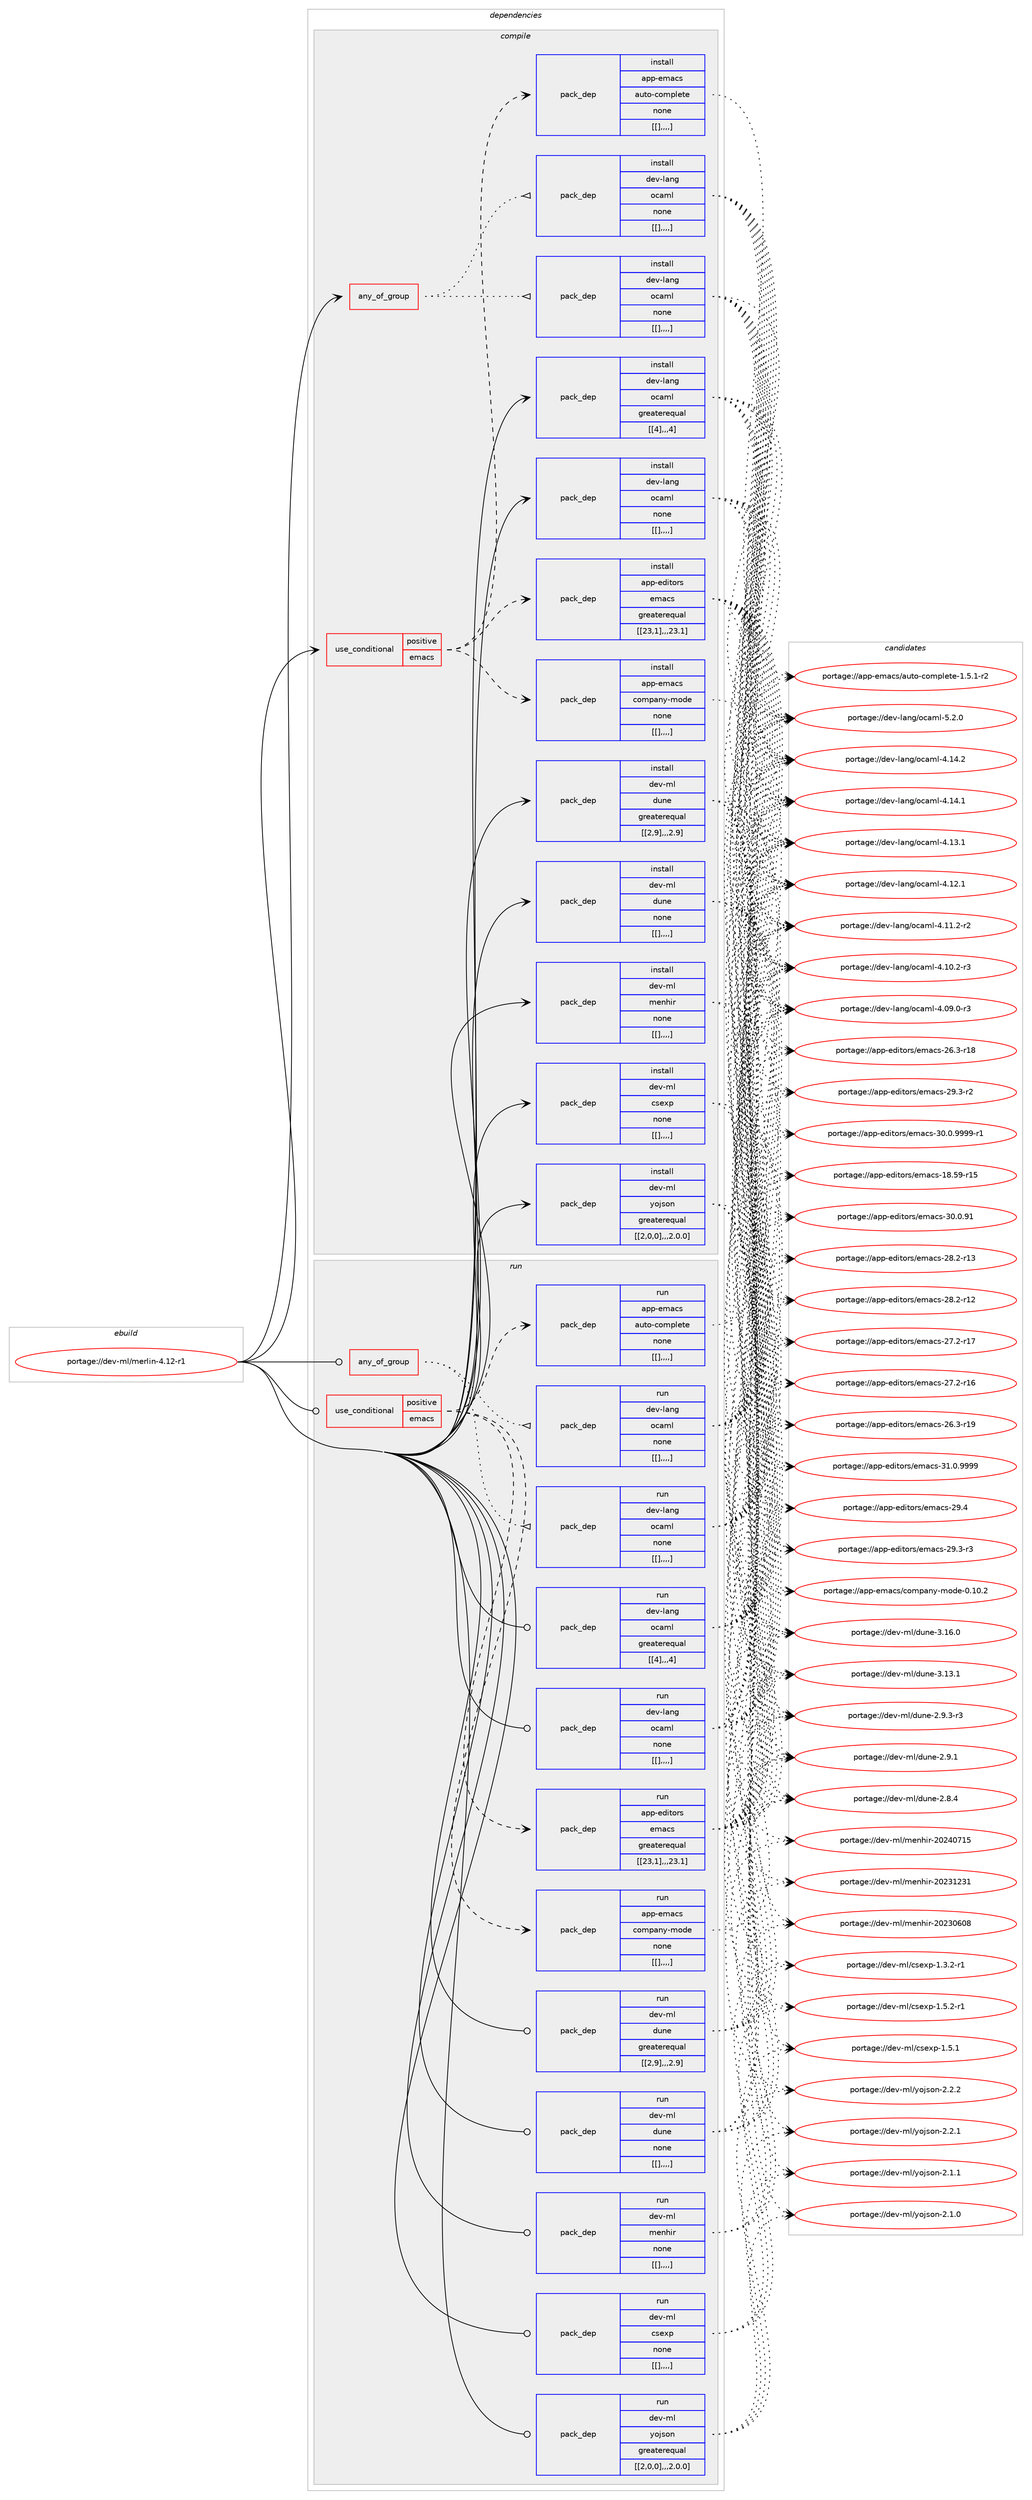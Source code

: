 digraph prolog {

# *************
# Graph options
# *************

newrank=true;
concentrate=true;
compound=true;
graph [rankdir=LR,fontname=Helvetica,fontsize=10,ranksep=1.5];#, ranksep=2.5, nodesep=0.2];
edge  [arrowhead=vee];
node  [fontname=Helvetica,fontsize=10];

# **********
# The ebuild
# **********

subgraph cluster_leftcol {
color=gray;
label=<<i>ebuild</i>>;
id [label="portage://dev-ml/merlin-4.12-r1", color=red, width=4, href="../dev-ml/merlin-4.12-r1.svg"];
}

# ****************
# The dependencies
# ****************

subgraph cluster_midcol {
color=gray;
label=<<i>dependencies</i>>;
subgraph cluster_compile {
fillcolor="#eeeeee";
style=filled;
label=<<i>compile</i>>;
subgraph any1018 {
dependency121885 [label=<<TABLE BORDER="0" CELLBORDER="1" CELLSPACING="0" CELLPADDING="4"><TR><TD CELLPADDING="10">any_of_group</TD></TR></TABLE>>, shape=none, color=red];subgraph pack90421 {
dependency121886 [label=<<TABLE BORDER="0" CELLBORDER="1" CELLSPACING="0" CELLPADDING="4" WIDTH="220"><TR><TD ROWSPAN="6" CELLPADDING="30">pack_dep</TD></TR><TR><TD WIDTH="110">install</TD></TR><TR><TD>dev-lang</TD></TR><TR><TD>ocaml</TD></TR><TR><TD>none</TD></TR><TR><TD>[[],,,,]</TD></TR></TABLE>>, shape=none, color=blue];
}
dependency121885:e -> dependency121886:w [weight=20,style="dotted",arrowhead="oinv"];
subgraph pack90422 {
dependency121887 [label=<<TABLE BORDER="0" CELLBORDER="1" CELLSPACING="0" CELLPADDING="4" WIDTH="220"><TR><TD ROWSPAN="6" CELLPADDING="30">pack_dep</TD></TR><TR><TD WIDTH="110">install</TD></TR><TR><TD>dev-lang</TD></TR><TR><TD>ocaml</TD></TR><TR><TD>none</TD></TR><TR><TD>[[],,,,]</TD></TR></TABLE>>, shape=none, color=blue];
}
dependency121885:e -> dependency121887:w [weight=20,style="dotted",arrowhead="oinv"];
}
id:e -> dependency121885:w [weight=20,style="solid",arrowhead="vee"];
subgraph cond30296 {
dependency121888 [label=<<TABLE BORDER="0" CELLBORDER="1" CELLSPACING="0" CELLPADDING="4"><TR><TD ROWSPAN="3" CELLPADDING="10">use_conditional</TD></TR><TR><TD>positive</TD></TR><TR><TD>emacs</TD></TR></TABLE>>, shape=none, color=red];
subgraph pack90423 {
dependency121889 [label=<<TABLE BORDER="0" CELLBORDER="1" CELLSPACING="0" CELLPADDING="4" WIDTH="220"><TR><TD ROWSPAN="6" CELLPADDING="30">pack_dep</TD></TR><TR><TD WIDTH="110">install</TD></TR><TR><TD>app-editors</TD></TR><TR><TD>emacs</TD></TR><TR><TD>greaterequal</TD></TR><TR><TD>[[23,1],,,23.1]</TD></TR></TABLE>>, shape=none, color=blue];
}
dependency121888:e -> dependency121889:w [weight=20,style="dashed",arrowhead="vee"];
subgraph pack90424 {
dependency121890 [label=<<TABLE BORDER="0" CELLBORDER="1" CELLSPACING="0" CELLPADDING="4" WIDTH="220"><TR><TD ROWSPAN="6" CELLPADDING="30">pack_dep</TD></TR><TR><TD WIDTH="110">install</TD></TR><TR><TD>app-emacs</TD></TR><TR><TD>auto-complete</TD></TR><TR><TD>none</TD></TR><TR><TD>[[],,,,]</TD></TR></TABLE>>, shape=none, color=blue];
}
dependency121888:e -> dependency121890:w [weight=20,style="dashed",arrowhead="vee"];
subgraph pack90425 {
dependency121891 [label=<<TABLE BORDER="0" CELLBORDER="1" CELLSPACING="0" CELLPADDING="4" WIDTH="220"><TR><TD ROWSPAN="6" CELLPADDING="30">pack_dep</TD></TR><TR><TD WIDTH="110">install</TD></TR><TR><TD>app-emacs</TD></TR><TR><TD>company-mode</TD></TR><TR><TD>none</TD></TR><TR><TD>[[],,,,]</TD></TR></TABLE>>, shape=none, color=blue];
}
dependency121888:e -> dependency121891:w [weight=20,style="dashed",arrowhead="vee"];
}
id:e -> dependency121888:w [weight=20,style="solid",arrowhead="vee"];
subgraph pack90426 {
dependency121892 [label=<<TABLE BORDER="0" CELLBORDER="1" CELLSPACING="0" CELLPADDING="4" WIDTH="220"><TR><TD ROWSPAN="6" CELLPADDING="30">pack_dep</TD></TR><TR><TD WIDTH="110">install</TD></TR><TR><TD>dev-lang</TD></TR><TR><TD>ocaml</TD></TR><TR><TD>greaterequal</TD></TR><TR><TD>[[4],,,4]</TD></TR></TABLE>>, shape=none, color=blue];
}
id:e -> dependency121892:w [weight=20,style="solid",arrowhead="vee"];
subgraph pack90427 {
dependency121893 [label=<<TABLE BORDER="0" CELLBORDER="1" CELLSPACING="0" CELLPADDING="4" WIDTH="220"><TR><TD ROWSPAN="6" CELLPADDING="30">pack_dep</TD></TR><TR><TD WIDTH="110">install</TD></TR><TR><TD>dev-lang</TD></TR><TR><TD>ocaml</TD></TR><TR><TD>none</TD></TR><TR><TD>[[],,,,]</TD></TR></TABLE>>, shape=none, color=blue];
}
id:e -> dependency121893:w [weight=20,style="solid",arrowhead="vee"];
subgraph pack90428 {
dependency121894 [label=<<TABLE BORDER="0" CELLBORDER="1" CELLSPACING="0" CELLPADDING="4" WIDTH="220"><TR><TD ROWSPAN="6" CELLPADDING="30">pack_dep</TD></TR><TR><TD WIDTH="110">install</TD></TR><TR><TD>dev-ml</TD></TR><TR><TD>csexp</TD></TR><TR><TD>none</TD></TR><TR><TD>[[],,,,]</TD></TR></TABLE>>, shape=none, color=blue];
}
id:e -> dependency121894:w [weight=20,style="solid",arrowhead="vee"];
subgraph pack90429 {
dependency121895 [label=<<TABLE BORDER="0" CELLBORDER="1" CELLSPACING="0" CELLPADDING="4" WIDTH="220"><TR><TD ROWSPAN="6" CELLPADDING="30">pack_dep</TD></TR><TR><TD WIDTH="110">install</TD></TR><TR><TD>dev-ml</TD></TR><TR><TD>dune</TD></TR><TR><TD>greaterequal</TD></TR><TR><TD>[[2,9],,,2.9]</TD></TR></TABLE>>, shape=none, color=blue];
}
id:e -> dependency121895:w [weight=20,style="solid",arrowhead="vee"];
subgraph pack90430 {
dependency121896 [label=<<TABLE BORDER="0" CELLBORDER="1" CELLSPACING="0" CELLPADDING="4" WIDTH="220"><TR><TD ROWSPAN="6" CELLPADDING="30">pack_dep</TD></TR><TR><TD WIDTH="110">install</TD></TR><TR><TD>dev-ml</TD></TR><TR><TD>dune</TD></TR><TR><TD>none</TD></TR><TR><TD>[[],,,,]</TD></TR></TABLE>>, shape=none, color=blue];
}
id:e -> dependency121896:w [weight=20,style="solid",arrowhead="vee"];
subgraph pack90431 {
dependency121897 [label=<<TABLE BORDER="0" CELLBORDER="1" CELLSPACING="0" CELLPADDING="4" WIDTH="220"><TR><TD ROWSPAN="6" CELLPADDING="30">pack_dep</TD></TR><TR><TD WIDTH="110">install</TD></TR><TR><TD>dev-ml</TD></TR><TR><TD>menhir</TD></TR><TR><TD>none</TD></TR><TR><TD>[[],,,,]</TD></TR></TABLE>>, shape=none, color=blue];
}
id:e -> dependency121897:w [weight=20,style="solid",arrowhead="vee"];
subgraph pack90432 {
dependency121898 [label=<<TABLE BORDER="0" CELLBORDER="1" CELLSPACING="0" CELLPADDING="4" WIDTH="220"><TR><TD ROWSPAN="6" CELLPADDING="30">pack_dep</TD></TR><TR><TD WIDTH="110">install</TD></TR><TR><TD>dev-ml</TD></TR><TR><TD>yojson</TD></TR><TR><TD>greaterequal</TD></TR><TR><TD>[[2,0,0],,,2.0.0]</TD></TR></TABLE>>, shape=none, color=blue];
}
id:e -> dependency121898:w [weight=20,style="solid",arrowhead="vee"];
}
subgraph cluster_compileandrun {
fillcolor="#eeeeee";
style=filled;
label=<<i>compile and run</i>>;
}
subgraph cluster_run {
fillcolor="#eeeeee";
style=filled;
label=<<i>run</i>>;
subgraph any1019 {
dependency121899 [label=<<TABLE BORDER="0" CELLBORDER="1" CELLSPACING="0" CELLPADDING="4"><TR><TD CELLPADDING="10">any_of_group</TD></TR></TABLE>>, shape=none, color=red];subgraph pack90433 {
dependency121900 [label=<<TABLE BORDER="0" CELLBORDER="1" CELLSPACING="0" CELLPADDING="4" WIDTH="220"><TR><TD ROWSPAN="6" CELLPADDING="30">pack_dep</TD></TR><TR><TD WIDTH="110">run</TD></TR><TR><TD>dev-lang</TD></TR><TR><TD>ocaml</TD></TR><TR><TD>none</TD></TR><TR><TD>[[],,,,]</TD></TR></TABLE>>, shape=none, color=blue];
}
dependency121899:e -> dependency121900:w [weight=20,style="dotted",arrowhead="oinv"];
subgraph pack90434 {
dependency121901 [label=<<TABLE BORDER="0" CELLBORDER="1" CELLSPACING="0" CELLPADDING="4" WIDTH="220"><TR><TD ROWSPAN="6" CELLPADDING="30">pack_dep</TD></TR><TR><TD WIDTH="110">run</TD></TR><TR><TD>dev-lang</TD></TR><TR><TD>ocaml</TD></TR><TR><TD>none</TD></TR><TR><TD>[[],,,,]</TD></TR></TABLE>>, shape=none, color=blue];
}
dependency121899:e -> dependency121901:w [weight=20,style="dotted",arrowhead="oinv"];
}
id:e -> dependency121899:w [weight=20,style="solid",arrowhead="odot"];
subgraph cond30297 {
dependency121902 [label=<<TABLE BORDER="0" CELLBORDER="1" CELLSPACING="0" CELLPADDING="4"><TR><TD ROWSPAN="3" CELLPADDING="10">use_conditional</TD></TR><TR><TD>positive</TD></TR><TR><TD>emacs</TD></TR></TABLE>>, shape=none, color=red];
subgraph pack90435 {
dependency121903 [label=<<TABLE BORDER="0" CELLBORDER="1" CELLSPACING="0" CELLPADDING="4" WIDTH="220"><TR><TD ROWSPAN="6" CELLPADDING="30">pack_dep</TD></TR><TR><TD WIDTH="110">run</TD></TR><TR><TD>app-editors</TD></TR><TR><TD>emacs</TD></TR><TR><TD>greaterequal</TD></TR><TR><TD>[[23,1],,,23.1]</TD></TR></TABLE>>, shape=none, color=blue];
}
dependency121902:e -> dependency121903:w [weight=20,style="dashed",arrowhead="vee"];
subgraph pack90436 {
dependency121904 [label=<<TABLE BORDER="0" CELLBORDER="1" CELLSPACING="0" CELLPADDING="4" WIDTH="220"><TR><TD ROWSPAN="6" CELLPADDING="30">pack_dep</TD></TR><TR><TD WIDTH="110">run</TD></TR><TR><TD>app-emacs</TD></TR><TR><TD>auto-complete</TD></TR><TR><TD>none</TD></TR><TR><TD>[[],,,,]</TD></TR></TABLE>>, shape=none, color=blue];
}
dependency121902:e -> dependency121904:w [weight=20,style="dashed",arrowhead="vee"];
subgraph pack90437 {
dependency121905 [label=<<TABLE BORDER="0" CELLBORDER="1" CELLSPACING="0" CELLPADDING="4" WIDTH="220"><TR><TD ROWSPAN="6" CELLPADDING="30">pack_dep</TD></TR><TR><TD WIDTH="110">run</TD></TR><TR><TD>app-emacs</TD></TR><TR><TD>company-mode</TD></TR><TR><TD>none</TD></TR><TR><TD>[[],,,,]</TD></TR></TABLE>>, shape=none, color=blue];
}
dependency121902:e -> dependency121905:w [weight=20,style="dashed",arrowhead="vee"];
}
id:e -> dependency121902:w [weight=20,style="solid",arrowhead="odot"];
subgraph pack90438 {
dependency121906 [label=<<TABLE BORDER="0" CELLBORDER="1" CELLSPACING="0" CELLPADDING="4" WIDTH="220"><TR><TD ROWSPAN="6" CELLPADDING="30">pack_dep</TD></TR><TR><TD WIDTH="110">run</TD></TR><TR><TD>dev-lang</TD></TR><TR><TD>ocaml</TD></TR><TR><TD>greaterequal</TD></TR><TR><TD>[[4],,,4]</TD></TR></TABLE>>, shape=none, color=blue];
}
id:e -> dependency121906:w [weight=20,style="solid",arrowhead="odot"];
subgraph pack90439 {
dependency121907 [label=<<TABLE BORDER="0" CELLBORDER="1" CELLSPACING="0" CELLPADDING="4" WIDTH="220"><TR><TD ROWSPAN="6" CELLPADDING="30">pack_dep</TD></TR><TR><TD WIDTH="110">run</TD></TR><TR><TD>dev-lang</TD></TR><TR><TD>ocaml</TD></TR><TR><TD>none</TD></TR><TR><TD>[[],,,,]</TD></TR></TABLE>>, shape=none, color=blue];
}
id:e -> dependency121907:w [weight=20,style="solid",arrowhead="odot"];
subgraph pack90440 {
dependency121908 [label=<<TABLE BORDER="0" CELLBORDER="1" CELLSPACING="0" CELLPADDING="4" WIDTH="220"><TR><TD ROWSPAN="6" CELLPADDING="30">pack_dep</TD></TR><TR><TD WIDTH="110">run</TD></TR><TR><TD>dev-ml</TD></TR><TR><TD>csexp</TD></TR><TR><TD>none</TD></TR><TR><TD>[[],,,,]</TD></TR></TABLE>>, shape=none, color=blue];
}
id:e -> dependency121908:w [weight=20,style="solid",arrowhead="odot"];
subgraph pack90441 {
dependency121909 [label=<<TABLE BORDER="0" CELLBORDER="1" CELLSPACING="0" CELLPADDING="4" WIDTH="220"><TR><TD ROWSPAN="6" CELLPADDING="30">pack_dep</TD></TR><TR><TD WIDTH="110">run</TD></TR><TR><TD>dev-ml</TD></TR><TR><TD>dune</TD></TR><TR><TD>greaterequal</TD></TR><TR><TD>[[2,9],,,2.9]</TD></TR></TABLE>>, shape=none, color=blue];
}
id:e -> dependency121909:w [weight=20,style="solid",arrowhead="odot"];
subgraph pack90442 {
dependency121910 [label=<<TABLE BORDER="0" CELLBORDER="1" CELLSPACING="0" CELLPADDING="4" WIDTH="220"><TR><TD ROWSPAN="6" CELLPADDING="30">pack_dep</TD></TR><TR><TD WIDTH="110">run</TD></TR><TR><TD>dev-ml</TD></TR><TR><TD>dune</TD></TR><TR><TD>none</TD></TR><TR><TD>[[],,,,]</TD></TR></TABLE>>, shape=none, color=blue];
}
id:e -> dependency121910:w [weight=20,style="solid",arrowhead="odot"];
subgraph pack90443 {
dependency121911 [label=<<TABLE BORDER="0" CELLBORDER="1" CELLSPACING="0" CELLPADDING="4" WIDTH="220"><TR><TD ROWSPAN="6" CELLPADDING="30">pack_dep</TD></TR><TR><TD WIDTH="110">run</TD></TR><TR><TD>dev-ml</TD></TR><TR><TD>menhir</TD></TR><TR><TD>none</TD></TR><TR><TD>[[],,,,]</TD></TR></TABLE>>, shape=none, color=blue];
}
id:e -> dependency121911:w [weight=20,style="solid",arrowhead="odot"];
subgraph pack90444 {
dependency121912 [label=<<TABLE BORDER="0" CELLBORDER="1" CELLSPACING="0" CELLPADDING="4" WIDTH="220"><TR><TD ROWSPAN="6" CELLPADDING="30">pack_dep</TD></TR><TR><TD WIDTH="110">run</TD></TR><TR><TD>dev-ml</TD></TR><TR><TD>yojson</TD></TR><TR><TD>greaterequal</TD></TR><TR><TD>[[2,0,0],,,2.0.0]</TD></TR></TABLE>>, shape=none, color=blue];
}
id:e -> dependency121912:w [weight=20,style="solid",arrowhead="odot"];
}
}

# **************
# The candidates
# **************

subgraph cluster_choices {
rank=same;
color=gray;
label=<<i>candidates</i>>;

subgraph choice90421 {
color=black;
nodesep=1;
choice1001011184510897110103471119997109108455346504648 [label="portage://dev-lang/ocaml-5.2.0", color=red, width=4,href="../dev-lang/ocaml-5.2.0.svg"];
choice100101118451089711010347111999710910845524649524650 [label="portage://dev-lang/ocaml-4.14.2", color=red, width=4,href="../dev-lang/ocaml-4.14.2.svg"];
choice100101118451089711010347111999710910845524649524649 [label="portage://dev-lang/ocaml-4.14.1", color=red, width=4,href="../dev-lang/ocaml-4.14.1.svg"];
choice100101118451089711010347111999710910845524649514649 [label="portage://dev-lang/ocaml-4.13.1", color=red, width=4,href="../dev-lang/ocaml-4.13.1.svg"];
choice100101118451089711010347111999710910845524649504649 [label="portage://dev-lang/ocaml-4.12.1", color=red, width=4,href="../dev-lang/ocaml-4.12.1.svg"];
choice1001011184510897110103471119997109108455246494946504511450 [label="portage://dev-lang/ocaml-4.11.2-r2", color=red, width=4,href="../dev-lang/ocaml-4.11.2-r2.svg"];
choice1001011184510897110103471119997109108455246494846504511451 [label="portage://dev-lang/ocaml-4.10.2-r3", color=red, width=4,href="../dev-lang/ocaml-4.10.2-r3.svg"];
choice1001011184510897110103471119997109108455246485746484511451 [label="portage://dev-lang/ocaml-4.09.0-r3", color=red, width=4,href="../dev-lang/ocaml-4.09.0-r3.svg"];
dependency121886:e -> choice1001011184510897110103471119997109108455346504648:w [style=dotted,weight="100"];
dependency121886:e -> choice100101118451089711010347111999710910845524649524650:w [style=dotted,weight="100"];
dependency121886:e -> choice100101118451089711010347111999710910845524649524649:w [style=dotted,weight="100"];
dependency121886:e -> choice100101118451089711010347111999710910845524649514649:w [style=dotted,weight="100"];
dependency121886:e -> choice100101118451089711010347111999710910845524649504649:w [style=dotted,weight="100"];
dependency121886:e -> choice1001011184510897110103471119997109108455246494946504511450:w [style=dotted,weight="100"];
dependency121886:e -> choice1001011184510897110103471119997109108455246494846504511451:w [style=dotted,weight="100"];
dependency121886:e -> choice1001011184510897110103471119997109108455246485746484511451:w [style=dotted,weight="100"];
}
subgraph choice90422 {
color=black;
nodesep=1;
choice1001011184510897110103471119997109108455346504648 [label="portage://dev-lang/ocaml-5.2.0", color=red, width=4,href="../dev-lang/ocaml-5.2.0.svg"];
choice100101118451089711010347111999710910845524649524650 [label="portage://dev-lang/ocaml-4.14.2", color=red, width=4,href="../dev-lang/ocaml-4.14.2.svg"];
choice100101118451089711010347111999710910845524649524649 [label="portage://dev-lang/ocaml-4.14.1", color=red, width=4,href="../dev-lang/ocaml-4.14.1.svg"];
choice100101118451089711010347111999710910845524649514649 [label="portage://dev-lang/ocaml-4.13.1", color=red, width=4,href="../dev-lang/ocaml-4.13.1.svg"];
choice100101118451089711010347111999710910845524649504649 [label="portage://dev-lang/ocaml-4.12.1", color=red, width=4,href="../dev-lang/ocaml-4.12.1.svg"];
choice1001011184510897110103471119997109108455246494946504511450 [label="portage://dev-lang/ocaml-4.11.2-r2", color=red, width=4,href="../dev-lang/ocaml-4.11.2-r2.svg"];
choice1001011184510897110103471119997109108455246494846504511451 [label="portage://dev-lang/ocaml-4.10.2-r3", color=red, width=4,href="../dev-lang/ocaml-4.10.2-r3.svg"];
choice1001011184510897110103471119997109108455246485746484511451 [label="portage://dev-lang/ocaml-4.09.0-r3", color=red, width=4,href="../dev-lang/ocaml-4.09.0-r3.svg"];
dependency121887:e -> choice1001011184510897110103471119997109108455346504648:w [style=dotted,weight="100"];
dependency121887:e -> choice100101118451089711010347111999710910845524649524650:w [style=dotted,weight="100"];
dependency121887:e -> choice100101118451089711010347111999710910845524649524649:w [style=dotted,weight="100"];
dependency121887:e -> choice100101118451089711010347111999710910845524649514649:w [style=dotted,weight="100"];
dependency121887:e -> choice100101118451089711010347111999710910845524649504649:w [style=dotted,weight="100"];
dependency121887:e -> choice1001011184510897110103471119997109108455246494946504511450:w [style=dotted,weight="100"];
dependency121887:e -> choice1001011184510897110103471119997109108455246494846504511451:w [style=dotted,weight="100"];
dependency121887:e -> choice1001011184510897110103471119997109108455246485746484511451:w [style=dotted,weight="100"];
}
subgraph choice90423 {
color=black;
nodesep=1;
choice971121124510110010511611111411547101109979911545514946484657575757 [label="portage://app-editors/emacs-31.0.9999", color=red, width=4,href="../app-editors/emacs-31.0.9999.svg"];
choice9711211245101100105116111114115471011099799115455148464846575757574511449 [label="portage://app-editors/emacs-30.0.9999-r1", color=red, width=4,href="../app-editors/emacs-30.0.9999-r1.svg"];
choice97112112451011001051161111141154710110997991154551484648465749 [label="portage://app-editors/emacs-30.0.91", color=red, width=4,href="../app-editors/emacs-30.0.91.svg"];
choice97112112451011001051161111141154710110997991154550574652 [label="portage://app-editors/emacs-29.4", color=red, width=4,href="../app-editors/emacs-29.4.svg"];
choice971121124510110010511611111411547101109979911545505746514511451 [label="portage://app-editors/emacs-29.3-r3", color=red, width=4,href="../app-editors/emacs-29.3-r3.svg"];
choice971121124510110010511611111411547101109979911545505746514511450 [label="portage://app-editors/emacs-29.3-r2", color=red, width=4,href="../app-editors/emacs-29.3-r2.svg"];
choice97112112451011001051161111141154710110997991154550564650451144951 [label="portage://app-editors/emacs-28.2-r13", color=red, width=4,href="../app-editors/emacs-28.2-r13.svg"];
choice97112112451011001051161111141154710110997991154550564650451144950 [label="portage://app-editors/emacs-28.2-r12", color=red, width=4,href="../app-editors/emacs-28.2-r12.svg"];
choice97112112451011001051161111141154710110997991154550554650451144955 [label="portage://app-editors/emacs-27.2-r17", color=red, width=4,href="../app-editors/emacs-27.2-r17.svg"];
choice97112112451011001051161111141154710110997991154550554650451144954 [label="portage://app-editors/emacs-27.2-r16", color=red, width=4,href="../app-editors/emacs-27.2-r16.svg"];
choice97112112451011001051161111141154710110997991154550544651451144957 [label="portage://app-editors/emacs-26.3-r19", color=red, width=4,href="../app-editors/emacs-26.3-r19.svg"];
choice97112112451011001051161111141154710110997991154550544651451144956 [label="portage://app-editors/emacs-26.3-r18", color=red, width=4,href="../app-editors/emacs-26.3-r18.svg"];
choice9711211245101100105116111114115471011099799115454956465357451144953 [label="portage://app-editors/emacs-18.59-r15", color=red, width=4,href="../app-editors/emacs-18.59-r15.svg"];
dependency121889:e -> choice971121124510110010511611111411547101109979911545514946484657575757:w [style=dotted,weight="100"];
dependency121889:e -> choice9711211245101100105116111114115471011099799115455148464846575757574511449:w [style=dotted,weight="100"];
dependency121889:e -> choice97112112451011001051161111141154710110997991154551484648465749:w [style=dotted,weight="100"];
dependency121889:e -> choice97112112451011001051161111141154710110997991154550574652:w [style=dotted,weight="100"];
dependency121889:e -> choice971121124510110010511611111411547101109979911545505746514511451:w [style=dotted,weight="100"];
dependency121889:e -> choice971121124510110010511611111411547101109979911545505746514511450:w [style=dotted,weight="100"];
dependency121889:e -> choice97112112451011001051161111141154710110997991154550564650451144951:w [style=dotted,weight="100"];
dependency121889:e -> choice97112112451011001051161111141154710110997991154550564650451144950:w [style=dotted,weight="100"];
dependency121889:e -> choice97112112451011001051161111141154710110997991154550554650451144955:w [style=dotted,weight="100"];
dependency121889:e -> choice97112112451011001051161111141154710110997991154550554650451144954:w [style=dotted,weight="100"];
dependency121889:e -> choice97112112451011001051161111141154710110997991154550544651451144957:w [style=dotted,weight="100"];
dependency121889:e -> choice97112112451011001051161111141154710110997991154550544651451144956:w [style=dotted,weight="100"];
dependency121889:e -> choice9711211245101100105116111114115471011099799115454956465357451144953:w [style=dotted,weight="100"];
}
subgraph choice90424 {
color=black;
nodesep=1;
choice97112112451011099799115479711711611145991111091121081011161014549465346494511450 [label="portage://app-emacs/auto-complete-1.5.1-r2", color=red, width=4,href="../app-emacs/auto-complete-1.5.1-r2.svg"];
dependency121890:e -> choice97112112451011099799115479711711611145991111091121081011161014549465346494511450:w [style=dotted,weight="100"];
}
subgraph choice90425 {
color=black;
nodesep=1;
choice971121124510110997991154799111109112971101214510911110010145484649484650 [label="portage://app-emacs/company-mode-0.10.2", color=red, width=4,href="../app-emacs/company-mode-0.10.2.svg"];
dependency121891:e -> choice971121124510110997991154799111109112971101214510911110010145484649484650:w [style=dotted,weight="100"];
}
subgraph choice90426 {
color=black;
nodesep=1;
choice1001011184510897110103471119997109108455346504648 [label="portage://dev-lang/ocaml-5.2.0", color=red, width=4,href="../dev-lang/ocaml-5.2.0.svg"];
choice100101118451089711010347111999710910845524649524650 [label="portage://dev-lang/ocaml-4.14.2", color=red, width=4,href="../dev-lang/ocaml-4.14.2.svg"];
choice100101118451089711010347111999710910845524649524649 [label="portage://dev-lang/ocaml-4.14.1", color=red, width=4,href="../dev-lang/ocaml-4.14.1.svg"];
choice100101118451089711010347111999710910845524649514649 [label="portage://dev-lang/ocaml-4.13.1", color=red, width=4,href="../dev-lang/ocaml-4.13.1.svg"];
choice100101118451089711010347111999710910845524649504649 [label="portage://dev-lang/ocaml-4.12.1", color=red, width=4,href="../dev-lang/ocaml-4.12.1.svg"];
choice1001011184510897110103471119997109108455246494946504511450 [label="portage://dev-lang/ocaml-4.11.2-r2", color=red, width=4,href="../dev-lang/ocaml-4.11.2-r2.svg"];
choice1001011184510897110103471119997109108455246494846504511451 [label="portage://dev-lang/ocaml-4.10.2-r3", color=red, width=4,href="../dev-lang/ocaml-4.10.2-r3.svg"];
choice1001011184510897110103471119997109108455246485746484511451 [label="portage://dev-lang/ocaml-4.09.0-r3", color=red, width=4,href="../dev-lang/ocaml-4.09.0-r3.svg"];
dependency121892:e -> choice1001011184510897110103471119997109108455346504648:w [style=dotted,weight="100"];
dependency121892:e -> choice100101118451089711010347111999710910845524649524650:w [style=dotted,weight="100"];
dependency121892:e -> choice100101118451089711010347111999710910845524649524649:w [style=dotted,weight="100"];
dependency121892:e -> choice100101118451089711010347111999710910845524649514649:w [style=dotted,weight="100"];
dependency121892:e -> choice100101118451089711010347111999710910845524649504649:w [style=dotted,weight="100"];
dependency121892:e -> choice1001011184510897110103471119997109108455246494946504511450:w [style=dotted,weight="100"];
dependency121892:e -> choice1001011184510897110103471119997109108455246494846504511451:w [style=dotted,weight="100"];
dependency121892:e -> choice1001011184510897110103471119997109108455246485746484511451:w [style=dotted,weight="100"];
}
subgraph choice90427 {
color=black;
nodesep=1;
choice1001011184510897110103471119997109108455346504648 [label="portage://dev-lang/ocaml-5.2.0", color=red, width=4,href="../dev-lang/ocaml-5.2.0.svg"];
choice100101118451089711010347111999710910845524649524650 [label="portage://dev-lang/ocaml-4.14.2", color=red, width=4,href="../dev-lang/ocaml-4.14.2.svg"];
choice100101118451089711010347111999710910845524649524649 [label="portage://dev-lang/ocaml-4.14.1", color=red, width=4,href="../dev-lang/ocaml-4.14.1.svg"];
choice100101118451089711010347111999710910845524649514649 [label="portage://dev-lang/ocaml-4.13.1", color=red, width=4,href="../dev-lang/ocaml-4.13.1.svg"];
choice100101118451089711010347111999710910845524649504649 [label="portage://dev-lang/ocaml-4.12.1", color=red, width=4,href="../dev-lang/ocaml-4.12.1.svg"];
choice1001011184510897110103471119997109108455246494946504511450 [label="portage://dev-lang/ocaml-4.11.2-r2", color=red, width=4,href="../dev-lang/ocaml-4.11.2-r2.svg"];
choice1001011184510897110103471119997109108455246494846504511451 [label="portage://dev-lang/ocaml-4.10.2-r3", color=red, width=4,href="../dev-lang/ocaml-4.10.2-r3.svg"];
choice1001011184510897110103471119997109108455246485746484511451 [label="portage://dev-lang/ocaml-4.09.0-r3", color=red, width=4,href="../dev-lang/ocaml-4.09.0-r3.svg"];
dependency121893:e -> choice1001011184510897110103471119997109108455346504648:w [style=dotted,weight="100"];
dependency121893:e -> choice100101118451089711010347111999710910845524649524650:w [style=dotted,weight="100"];
dependency121893:e -> choice100101118451089711010347111999710910845524649524649:w [style=dotted,weight="100"];
dependency121893:e -> choice100101118451089711010347111999710910845524649514649:w [style=dotted,weight="100"];
dependency121893:e -> choice100101118451089711010347111999710910845524649504649:w [style=dotted,weight="100"];
dependency121893:e -> choice1001011184510897110103471119997109108455246494946504511450:w [style=dotted,weight="100"];
dependency121893:e -> choice1001011184510897110103471119997109108455246494846504511451:w [style=dotted,weight="100"];
dependency121893:e -> choice1001011184510897110103471119997109108455246485746484511451:w [style=dotted,weight="100"];
}
subgraph choice90428 {
color=black;
nodesep=1;
choice1001011184510910847991151011201124549465346504511449 [label="portage://dev-ml/csexp-1.5.2-r1", color=red, width=4,href="../dev-ml/csexp-1.5.2-r1.svg"];
choice100101118451091084799115101120112454946534649 [label="portage://dev-ml/csexp-1.5.1", color=red, width=4,href="../dev-ml/csexp-1.5.1.svg"];
choice1001011184510910847991151011201124549465146504511449 [label="portage://dev-ml/csexp-1.3.2-r1", color=red, width=4,href="../dev-ml/csexp-1.3.2-r1.svg"];
dependency121894:e -> choice1001011184510910847991151011201124549465346504511449:w [style=dotted,weight="100"];
dependency121894:e -> choice100101118451091084799115101120112454946534649:w [style=dotted,weight="100"];
dependency121894:e -> choice1001011184510910847991151011201124549465146504511449:w [style=dotted,weight="100"];
}
subgraph choice90429 {
color=black;
nodesep=1;
choice100101118451091084710011711010145514649544648 [label="portage://dev-ml/dune-3.16.0", color=red, width=4,href="../dev-ml/dune-3.16.0.svg"];
choice100101118451091084710011711010145514649514649 [label="portage://dev-ml/dune-3.13.1", color=red, width=4,href="../dev-ml/dune-3.13.1.svg"];
choice10010111845109108471001171101014550465746514511451 [label="portage://dev-ml/dune-2.9.3-r3", color=red, width=4,href="../dev-ml/dune-2.9.3-r3.svg"];
choice1001011184510910847100117110101455046574649 [label="portage://dev-ml/dune-2.9.1", color=red, width=4,href="../dev-ml/dune-2.9.1.svg"];
choice1001011184510910847100117110101455046564652 [label="portage://dev-ml/dune-2.8.4", color=red, width=4,href="../dev-ml/dune-2.8.4.svg"];
dependency121895:e -> choice100101118451091084710011711010145514649544648:w [style=dotted,weight="100"];
dependency121895:e -> choice100101118451091084710011711010145514649514649:w [style=dotted,weight="100"];
dependency121895:e -> choice10010111845109108471001171101014550465746514511451:w [style=dotted,weight="100"];
dependency121895:e -> choice1001011184510910847100117110101455046574649:w [style=dotted,weight="100"];
dependency121895:e -> choice1001011184510910847100117110101455046564652:w [style=dotted,weight="100"];
}
subgraph choice90430 {
color=black;
nodesep=1;
choice100101118451091084710011711010145514649544648 [label="portage://dev-ml/dune-3.16.0", color=red, width=4,href="../dev-ml/dune-3.16.0.svg"];
choice100101118451091084710011711010145514649514649 [label="portage://dev-ml/dune-3.13.1", color=red, width=4,href="../dev-ml/dune-3.13.1.svg"];
choice10010111845109108471001171101014550465746514511451 [label="portage://dev-ml/dune-2.9.3-r3", color=red, width=4,href="../dev-ml/dune-2.9.3-r3.svg"];
choice1001011184510910847100117110101455046574649 [label="portage://dev-ml/dune-2.9.1", color=red, width=4,href="../dev-ml/dune-2.9.1.svg"];
choice1001011184510910847100117110101455046564652 [label="portage://dev-ml/dune-2.8.4", color=red, width=4,href="../dev-ml/dune-2.8.4.svg"];
dependency121896:e -> choice100101118451091084710011711010145514649544648:w [style=dotted,weight="100"];
dependency121896:e -> choice100101118451091084710011711010145514649514649:w [style=dotted,weight="100"];
dependency121896:e -> choice10010111845109108471001171101014550465746514511451:w [style=dotted,weight="100"];
dependency121896:e -> choice1001011184510910847100117110101455046574649:w [style=dotted,weight="100"];
dependency121896:e -> choice1001011184510910847100117110101455046564652:w [style=dotted,weight="100"];
}
subgraph choice90431 {
color=black;
nodesep=1;
choice1001011184510910847109101110104105114455048505248554953 [label="portage://dev-ml/menhir-20240715", color=red, width=4,href="../dev-ml/menhir-20240715.svg"];
choice1001011184510910847109101110104105114455048505149505149 [label="portage://dev-ml/menhir-20231231", color=red, width=4,href="../dev-ml/menhir-20231231.svg"];
choice1001011184510910847109101110104105114455048505148544856 [label="portage://dev-ml/menhir-20230608", color=red, width=4,href="../dev-ml/menhir-20230608.svg"];
dependency121897:e -> choice1001011184510910847109101110104105114455048505248554953:w [style=dotted,weight="100"];
dependency121897:e -> choice1001011184510910847109101110104105114455048505149505149:w [style=dotted,weight="100"];
dependency121897:e -> choice1001011184510910847109101110104105114455048505148544856:w [style=dotted,weight="100"];
}
subgraph choice90432 {
color=black;
nodesep=1;
choice1001011184510910847121111106115111110455046504650 [label="portage://dev-ml/yojson-2.2.2", color=red, width=4,href="../dev-ml/yojson-2.2.2.svg"];
choice1001011184510910847121111106115111110455046504649 [label="portage://dev-ml/yojson-2.2.1", color=red, width=4,href="../dev-ml/yojson-2.2.1.svg"];
choice1001011184510910847121111106115111110455046494649 [label="portage://dev-ml/yojson-2.1.1", color=red, width=4,href="../dev-ml/yojson-2.1.1.svg"];
choice1001011184510910847121111106115111110455046494648 [label="portage://dev-ml/yojson-2.1.0", color=red, width=4,href="../dev-ml/yojson-2.1.0.svg"];
dependency121898:e -> choice1001011184510910847121111106115111110455046504650:w [style=dotted,weight="100"];
dependency121898:e -> choice1001011184510910847121111106115111110455046504649:w [style=dotted,weight="100"];
dependency121898:e -> choice1001011184510910847121111106115111110455046494649:w [style=dotted,weight="100"];
dependency121898:e -> choice1001011184510910847121111106115111110455046494648:w [style=dotted,weight="100"];
}
subgraph choice90433 {
color=black;
nodesep=1;
choice1001011184510897110103471119997109108455346504648 [label="portage://dev-lang/ocaml-5.2.0", color=red, width=4,href="../dev-lang/ocaml-5.2.0.svg"];
choice100101118451089711010347111999710910845524649524650 [label="portage://dev-lang/ocaml-4.14.2", color=red, width=4,href="../dev-lang/ocaml-4.14.2.svg"];
choice100101118451089711010347111999710910845524649524649 [label="portage://dev-lang/ocaml-4.14.1", color=red, width=4,href="../dev-lang/ocaml-4.14.1.svg"];
choice100101118451089711010347111999710910845524649514649 [label="portage://dev-lang/ocaml-4.13.1", color=red, width=4,href="../dev-lang/ocaml-4.13.1.svg"];
choice100101118451089711010347111999710910845524649504649 [label="portage://dev-lang/ocaml-4.12.1", color=red, width=4,href="../dev-lang/ocaml-4.12.1.svg"];
choice1001011184510897110103471119997109108455246494946504511450 [label="portage://dev-lang/ocaml-4.11.2-r2", color=red, width=4,href="../dev-lang/ocaml-4.11.2-r2.svg"];
choice1001011184510897110103471119997109108455246494846504511451 [label="portage://dev-lang/ocaml-4.10.2-r3", color=red, width=4,href="../dev-lang/ocaml-4.10.2-r3.svg"];
choice1001011184510897110103471119997109108455246485746484511451 [label="portage://dev-lang/ocaml-4.09.0-r3", color=red, width=4,href="../dev-lang/ocaml-4.09.0-r3.svg"];
dependency121900:e -> choice1001011184510897110103471119997109108455346504648:w [style=dotted,weight="100"];
dependency121900:e -> choice100101118451089711010347111999710910845524649524650:w [style=dotted,weight="100"];
dependency121900:e -> choice100101118451089711010347111999710910845524649524649:w [style=dotted,weight="100"];
dependency121900:e -> choice100101118451089711010347111999710910845524649514649:w [style=dotted,weight="100"];
dependency121900:e -> choice100101118451089711010347111999710910845524649504649:w [style=dotted,weight="100"];
dependency121900:e -> choice1001011184510897110103471119997109108455246494946504511450:w [style=dotted,weight="100"];
dependency121900:e -> choice1001011184510897110103471119997109108455246494846504511451:w [style=dotted,weight="100"];
dependency121900:e -> choice1001011184510897110103471119997109108455246485746484511451:w [style=dotted,weight="100"];
}
subgraph choice90434 {
color=black;
nodesep=1;
choice1001011184510897110103471119997109108455346504648 [label="portage://dev-lang/ocaml-5.2.0", color=red, width=4,href="../dev-lang/ocaml-5.2.0.svg"];
choice100101118451089711010347111999710910845524649524650 [label="portage://dev-lang/ocaml-4.14.2", color=red, width=4,href="../dev-lang/ocaml-4.14.2.svg"];
choice100101118451089711010347111999710910845524649524649 [label="portage://dev-lang/ocaml-4.14.1", color=red, width=4,href="../dev-lang/ocaml-4.14.1.svg"];
choice100101118451089711010347111999710910845524649514649 [label="portage://dev-lang/ocaml-4.13.1", color=red, width=4,href="../dev-lang/ocaml-4.13.1.svg"];
choice100101118451089711010347111999710910845524649504649 [label="portage://dev-lang/ocaml-4.12.1", color=red, width=4,href="../dev-lang/ocaml-4.12.1.svg"];
choice1001011184510897110103471119997109108455246494946504511450 [label="portage://dev-lang/ocaml-4.11.2-r2", color=red, width=4,href="../dev-lang/ocaml-4.11.2-r2.svg"];
choice1001011184510897110103471119997109108455246494846504511451 [label="portage://dev-lang/ocaml-4.10.2-r3", color=red, width=4,href="../dev-lang/ocaml-4.10.2-r3.svg"];
choice1001011184510897110103471119997109108455246485746484511451 [label="portage://dev-lang/ocaml-4.09.0-r3", color=red, width=4,href="../dev-lang/ocaml-4.09.0-r3.svg"];
dependency121901:e -> choice1001011184510897110103471119997109108455346504648:w [style=dotted,weight="100"];
dependency121901:e -> choice100101118451089711010347111999710910845524649524650:w [style=dotted,weight="100"];
dependency121901:e -> choice100101118451089711010347111999710910845524649524649:w [style=dotted,weight="100"];
dependency121901:e -> choice100101118451089711010347111999710910845524649514649:w [style=dotted,weight="100"];
dependency121901:e -> choice100101118451089711010347111999710910845524649504649:w [style=dotted,weight="100"];
dependency121901:e -> choice1001011184510897110103471119997109108455246494946504511450:w [style=dotted,weight="100"];
dependency121901:e -> choice1001011184510897110103471119997109108455246494846504511451:w [style=dotted,weight="100"];
dependency121901:e -> choice1001011184510897110103471119997109108455246485746484511451:w [style=dotted,weight="100"];
}
subgraph choice90435 {
color=black;
nodesep=1;
choice971121124510110010511611111411547101109979911545514946484657575757 [label="portage://app-editors/emacs-31.0.9999", color=red, width=4,href="../app-editors/emacs-31.0.9999.svg"];
choice9711211245101100105116111114115471011099799115455148464846575757574511449 [label="portage://app-editors/emacs-30.0.9999-r1", color=red, width=4,href="../app-editors/emacs-30.0.9999-r1.svg"];
choice97112112451011001051161111141154710110997991154551484648465749 [label="portage://app-editors/emacs-30.0.91", color=red, width=4,href="../app-editors/emacs-30.0.91.svg"];
choice97112112451011001051161111141154710110997991154550574652 [label="portage://app-editors/emacs-29.4", color=red, width=4,href="../app-editors/emacs-29.4.svg"];
choice971121124510110010511611111411547101109979911545505746514511451 [label="portage://app-editors/emacs-29.3-r3", color=red, width=4,href="../app-editors/emacs-29.3-r3.svg"];
choice971121124510110010511611111411547101109979911545505746514511450 [label="portage://app-editors/emacs-29.3-r2", color=red, width=4,href="../app-editors/emacs-29.3-r2.svg"];
choice97112112451011001051161111141154710110997991154550564650451144951 [label="portage://app-editors/emacs-28.2-r13", color=red, width=4,href="../app-editors/emacs-28.2-r13.svg"];
choice97112112451011001051161111141154710110997991154550564650451144950 [label="portage://app-editors/emacs-28.2-r12", color=red, width=4,href="../app-editors/emacs-28.2-r12.svg"];
choice97112112451011001051161111141154710110997991154550554650451144955 [label="portage://app-editors/emacs-27.2-r17", color=red, width=4,href="../app-editors/emacs-27.2-r17.svg"];
choice97112112451011001051161111141154710110997991154550554650451144954 [label="portage://app-editors/emacs-27.2-r16", color=red, width=4,href="../app-editors/emacs-27.2-r16.svg"];
choice97112112451011001051161111141154710110997991154550544651451144957 [label="portage://app-editors/emacs-26.3-r19", color=red, width=4,href="../app-editors/emacs-26.3-r19.svg"];
choice97112112451011001051161111141154710110997991154550544651451144956 [label="portage://app-editors/emacs-26.3-r18", color=red, width=4,href="../app-editors/emacs-26.3-r18.svg"];
choice9711211245101100105116111114115471011099799115454956465357451144953 [label="portage://app-editors/emacs-18.59-r15", color=red, width=4,href="../app-editors/emacs-18.59-r15.svg"];
dependency121903:e -> choice971121124510110010511611111411547101109979911545514946484657575757:w [style=dotted,weight="100"];
dependency121903:e -> choice9711211245101100105116111114115471011099799115455148464846575757574511449:w [style=dotted,weight="100"];
dependency121903:e -> choice97112112451011001051161111141154710110997991154551484648465749:w [style=dotted,weight="100"];
dependency121903:e -> choice97112112451011001051161111141154710110997991154550574652:w [style=dotted,weight="100"];
dependency121903:e -> choice971121124510110010511611111411547101109979911545505746514511451:w [style=dotted,weight="100"];
dependency121903:e -> choice971121124510110010511611111411547101109979911545505746514511450:w [style=dotted,weight="100"];
dependency121903:e -> choice97112112451011001051161111141154710110997991154550564650451144951:w [style=dotted,weight="100"];
dependency121903:e -> choice97112112451011001051161111141154710110997991154550564650451144950:w [style=dotted,weight="100"];
dependency121903:e -> choice97112112451011001051161111141154710110997991154550554650451144955:w [style=dotted,weight="100"];
dependency121903:e -> choice97112112451011001051161111141154710110997991154550554650451144954:w [style=dotted,weight="100"];
dependency121903:e -> choice97112112451011001051161111141154710110997991154550544651451144957:w [style=dotted,weight="100"];
dependency121903:e -> choice97112112451011001051161111141154710110997991154550544651451144956:w [style=dotted,weight="100"];
dependency121903:e -> choice9711211245101100105116111114115471011099799115454956465357451144953:w [style=dotted,weight="100"];
}
subgraph choice90436 {
color=black;
nodesep=1;
choice97112112451011099799115479711711611145991111091121081011161014549465346494511450 [label="portage://app-emacs/auto-complete-1.5.1-r2", color=red, width=4,href="../app-emacs/auto-complete-1.5.1-r2.svg"];
dependency121904:e -> choice97112112451011099799115479711711611145991111091121081011161014549465346494511450:w [style=dotted,weight="100"];
}
subgraph choice90437 {
color=black;
nodesep=1;
choice971121124510110997991154799111109112971101214510911110010145484649484650 [label="portage://app-emacs/company-mode-0.10.2", color=red, width=4,href="../app-emacs/company-mode-0.10.2.svg"];
dependency121905:e -> choice971121124510110997991154799111109112971101214510911110010145484649484650:w [style=dotted,weight="100"];
}
subgraph choice90438 {
color=black;
nodesep=1;
choice1001011184510897110103471119997109108455346504648 [label="portage://dev-lang/ocaml-5.2.0", color=red, width=4,href="../dev-lang/ocaml-5.2.0.svg"];
choice100101118451089711010347111999710910845524649524650 [label="portage://dev-lang/ocaml-4.14.2", color=red, width=4,href="../dev-lang/ocaml-4.14.2.svg"];
choice100101118451089711010347111999710910845524649524649 [label="portage://dev-lang/ocaml-4.14.1", color=red, width=4,href="../dev-lang/ocaml-4.14.1.svg"];
choice100101118451089711010347111999710910845524649514649 [label="portage://dev-lang/ocaml-4.13.1", color=red, width=4,href="../dev-lang/ocaml-4.13.1.svg"];
choice100101118451089711010347111999710910845524649504649 [label="portage://dev-lang/ocaml-4.12.1", color=red, width=4,href="../dev-lang/ocaml-4.12.1.svg"];
choice1001011184510897110103471119997109108455246494946504511450 [label="portage://dev-lang/ocaml-4.11.2-r2", color=red, width=4,href="../dev-lang/ocaml-4.11.2-r2.svg"];
choice1001011184510897110103471119997109108455246494846504511451 [label="portage://dev-lang/ocaml-4.10.2-r3", color=red, width=4,href="../dev-lang/ocaml-4.10.2-r3.svg"];
choice1001011184510897110103471119997109108455246485746484511451 [label="portage://dev-lang/ocaml-4.09.0-r3", color=red, width=4,href="../dev-lang/ocaml-4.09.0-r3.svg"];
dependency121906:e -> choice1001011184510897110103471119997109108455346504648:w [style=dotted,weight="100"];
dependency121906:e -> choice100101118451089711010347111999710910845524649524650:w [style=dotted,weight="100"];
dependency121906:e -> choice100101118451089711010347111999710910845524649524649:w [style=dotted,weight="100"];
dependency121906:e -> choice100101118451089711010347111999710910845524649514649:w [style=dotted,weight="100"];
dependency121906:e -> choice100101118451089711010347111999710910845524649504649:w [style=dotted,weight="100"];
dependency121906:e -> choice1001011184510897110103471119997109108455246494946504511450:w [style=dotted,weight="100"];
dependency121906:e -> choice1001011184510897110103471119997109108455246494846504511451:w [style=dotted,weight="100"];
dependency121906:e -> choice1001011184510897110103471119997109108455246485746484511451:w [style=dotted,weight="100"];
}
subgraph choice90439 {
color=black;
nodesep=1;
choice1001011184510897110103471119997109108455346504648 [label="portage://dev-lang/ocaml-5.2.0", color=red, width=4,href="../dev-lang/ocaml-5.2.0.svg"];
choice100101118451089711010347111999710910845524649524650 [label="portage://dev-lang/ocaml-4.14.2", color=red, width=4,href="../dev-lang/ocaml-4.14.2.svg"];
choice100101118451089711010347111999710910845524649524649 [label="portage://dev-lang/ocaml-4.14.1", color=red, width=4,href="../dev-lang/ocaml-4.14.1.svg"];
choice100101118451089711010347111999710910845524649514649 [label="portage://dev-lang/ocaml-4.13.1", color=red, width=4,href="../dev-lang/ocaml-4.13.1.svg"];
choice100101118451089711010347111999710910845524649504649 [label="portage://dev-lang/ocaml-4.12.1", color=red, width=4,href="../dev-lang/ocaml-4.12.1.svg"];
choice1001011184510897110103471119997109108455246494946504511450 [label="portage://dev-lang/ocaml-4.11.2-r2", color=red, width=4,href="../dev-lang/ocaml-4.11.2-r2.svg"];
choice1001011184510897110103471119997109108455246494846504511451 [label="portage://dev-lang/ocaml-4.10.2-r3", color=red, width=4,href="../dev-lang/ocaml-4.10.2-r3.svg"];
choice1001011184510897110103471119997109108455246485746484511451 [label="portage://dev-lang/ocaml-4.09.0-r3", color=red, width=4,href="../dev-lang/ocaml-4.09.0-r3.svg"];
dependency121907:e -> choice1001011184510897110103471119997109108455346504648:w [style=dotted,weight="100"];
dependency121907:e -> choice100101118451089711010347111999710910845524649524650:w [style=dotted,weight="100"];
dependency121907:e -> choice100101118451089711010347111999710910845524649524649:w [style=dotted,weight="100"];
dependency121907:e -> choice100101118451089711010347111999710910845524649514649:w [style=dotted,weight="100"];
dependency121907:e -> choice100101118451089711010347111999710910845524649504649:w [style=dotted,weight="100"];
dependency121907:e -> choice1001011184510897110103471119997109108455246494946504511450:w [style=dotted,weight="100"];
dependency121907:e -> choice1001011184510897110103471119997109108455246494846504511451:w [style=dotted,weight="100"];
dependency121907:e -> choice1001011184510897110103471119997109108455246485746484511451:w [style=dotted,weight="100"];
}
subgraph choice90440 {
color=black;
nodesep=1;
choice1001011184510910847991151011201124549465346504511449 [label="portage://dev-ml/csexp-1.5.2-r1", color=red, width=4,href="../dev-ml/csexp-1.5.2-r1.svg"];
choice100101118451091084799115101120112454946534649 [label="portage://dev-ml/csexp-1.5.1", color=red, width=4,href="../dev-ml/csexp-1.5.1.svg"];
choice1001011184510910847991151011201124549465146504511449 [label="portage://dev-ml/csexp-1.3.2-r1", color=red, width=4,href="../dev-ml/csexp-1.3.2-r1.svg"];
dependency121908:e -> choice1001011184510910847991151011201124549465346504511449:w [style=dotted,weight="100"];
dependency121908:e -> choice100101118451091084799115101120112454946534649:w [style=dotted,weight="100"];
dependency121908:e -> choice1001011184510910847991151011201124549465146504511449:w [style=dotted,weight="100"];
}
subgraph choice90441 {
color=black;
nodesep=1;
choice100101118451091084710011711010145514649544648 [label="portage://dev-ml/dune-3.16.0", color=red, width=4,href="../dev-ml/dune-3.16.0.svg"];
choice100101118451091084710011711010145514649514649 [label="portage://dev-ml/dune-3.13.1", color=red, width=4,href="../dev-ml/dune-3.13.1.svg"];
choice10010111845109108471001171101014550465746514511451 [label="portage://dev-ml/dune-2.9.3-r3", color=red, width=4,href="../dev-ml/dune-2.9.3-r3.svg"];
choice1001011184510910847100117110101455046574649 [label="portage://dev-ml/dune-2.9.1", color=red, width=4,href="../dev-ml/dune-2.9.1.svg"];
choice1001011184510910847100117110101455046564652 [label="portage://dev-ml/dune-2.8.4", color=red, width=4,href="../dev-ml/dune-2.8.4.svg"];
dependency121909:e -> choice100101118451091084710011711010145514649544648:w [style=dotted,weight="100"];
dependency121909:e -> choice100101118451091084710011711010145514649514649:w [style=dotted,weight="100"];
dependency121909:e -> choice10010111845109108471001171101014550465746514511451:w [style=dotted,weight="100"];
dependency121909:e -> choice1001011184510910847100117110101455046574649:w [style=dotted,weight="100"];
dependency121909:e -> choice1001011184510910847100117110101455046564652:w [style=dotted,weight="100"];
}
subgraph choice90442 {
color=black;
nodesep=1;
choice100101118451091084710011711010145514649544648 [label="portage://dev-ml/dune-3.16.0", color=red, width=4,href="../dev-ml/dune-3.16.0.svg"];
choice100101118451091084710011711010145514649514649 [label="portage://dev-ml/dune-3.13.1", color=red, width=4,href="../dev-ml/dune-3.13.1.svg"];
choice10010111845109108471001171101014550465746514511451 [label="portage://dev-ml/dune-2.9.3-r3", color=red, width=4,href="../dev-ml/dune-2.9.3-r3.svg"];
choice1001011184510910847100117110101455046574649 [label="portage://dev-ml/dune-2.9.1", color=red, width=4,href="../dev-ml/dune-2.9.1.svg"];
choice1001011184510910847100117110101455046564652 [label="portage://dev-ml/dune-2.8.4", color=red, width=4,href="../dev-ml/dune-2.8.4.svg"];
dependency121910:e -> choice100101118451091084710011711010145514649544648:w [style=dotted,weight="100"];
dependency121910:e -> choice100101118451091084710011711010145514649514649:w [style=dotted,weight="100"];
dependency121910:e -> choice10010111845109108471001171101014550465746514511451:w [style=dotted,weight="100"];
dependency121910:e -> choice1001011184510910847100117110101455046574649:w [style=dotted,weight="100"];
dependency121910:e -> choice1001011184510910847100117110101455046564652:w [style=dotted,weight="100"];
}
subgraph choice90443 {
color=black;
nodesep=1;
choice1001011184510910847109101110104105114455048505248554953 [label="portage://dev-ml/menhir-20240715", color=red, width=4,href="../dev-ml/menhir-20240715.svg"];
choice1001011184510910847109101110104105114455048505149505149 [label="portage://dev-ml/menhir-20231231", color=red, width=4,href="../dev-ml/menhir-20231231.svg"];
choice1001011184510910847109101110104105114455048505148544856 [label="portage://dev-ml/menhir-20230608", color=red, width=4,href="../dev-ml/menhir-20230608.svg"];
dependency121911:e -> choice1001011184510910847109101110104105114455048505248554953:w [style=dotted,weight="100"];
dependency121911:e -> choice1001011184510910847109101110104105114455048505149505149:w [style=dotted,weight="100"];
dependency121911:e -> choice1001011184510910847109101110104105114455048505148544856:w [style=dotted,weight="100"];
}
subgraph choice90444 {
color=black;
nodesep=1;
choice1001011184510910847121111106115111110455046504650 [label="portage://dev-ml/yojson-2.2.2", color=red, width=4,href="../dev-ml/yojson-2.2.2.svg"];
choice1001011184510910847121111106115111110455046504649 [label="portage://dev-ml/yojson-2.2.1", color=red, width=4,href="../dev-ml/yojson-2.2.1.svg"];
choice1001011184510910847121111106115111110455046494649 [label="portage://dev-ml/yojson-2.1.1", color=red, width=4,href="../dev-ml/yojson-2.1.1.svg"];
choice1001011184510910847121111106115111110455046494648 [label="portage://dev-ml/yojson-2.1.0", color=red, width=4,href="../dev-ml/yojson-2.1.0.svg"];
dependency121912:e -> choice1001011184510910847121111106115111110455046504650:w [style=dotted,weight="100"];
dependency121912:e -> choice1001011184510910847121111106115111110455046504649:w [style=dotted,weight="100"];
dependency121912:e -> choice1001011184510910847121111106115111110455046494649:w [style=dotted,weight="100"];
dependency121912:e -> choice1001011184510910847121111106115111110455046494648:w [style=dotted,weight="100"];
}
}

}
